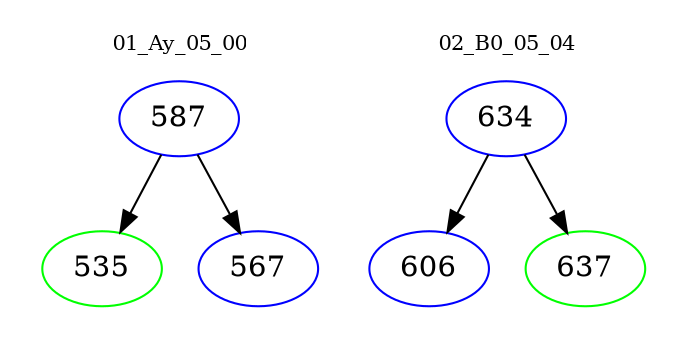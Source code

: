 digraph{
subgraph cluster_0 {
color = white
label = "01_Ay_05_00";
fontsize=10;
T0_587 [label="587", color="blue"]
T0_587 -> T0_535 [color="black"]
T0_535 [label="535", color="green"]
T0_587 -> T0_567 [color="black"]
T0_567 [label="567", color="blue"]
}
subgraph cluster_1 {
color = white
label = "02_B0_05_04";
fontsize=10;
T1_634 [label="634", color="blue"]
T1_634 -> T1_606 [color="black"]
T1_606 [label="606", color="blue"]
T1_634 -> T1_637 [color="black"]
T1_637 [label="637", color="green"]
}
}
